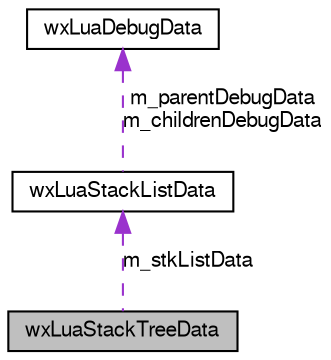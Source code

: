 digraph G
{
  edge [fontname="FreeSans",fontsize="10",labelfontname="FreeSans",labelfontsize="10"];
  node [fontname="FreeSans",fontsize="10",shape=record];
  Node1 [label="wxLuaStackTreeData",height=0.2,width=0.4,color="black", fillcolor="grey75", style="filled" fontcolor="black"];
  Node2 -> Node1 [dir=back,color="darkorchid3",fontsize="10",style="dashed",label="m_stkListData",fontname="FreeSans"];
  Node2 [label="wxLuaStackListData",height=0.2,width=0.4,color="black", fillcolor="white", style="filled",URL="$classwxLuaStackListData.html"];
  Node3 -> Node2 [dir=back,color="darkorchid3",fontsize="10",style="dashed",label="m_parentDebugData\nm_childrenDebugData",fontname="FreeSans"];
  Node3 [label="wxLuaDebugData",height=0.2,width=0.4,color="black", fillcolor="white", style="filled",URL="$classwxLuaDebugData.html"];
}

